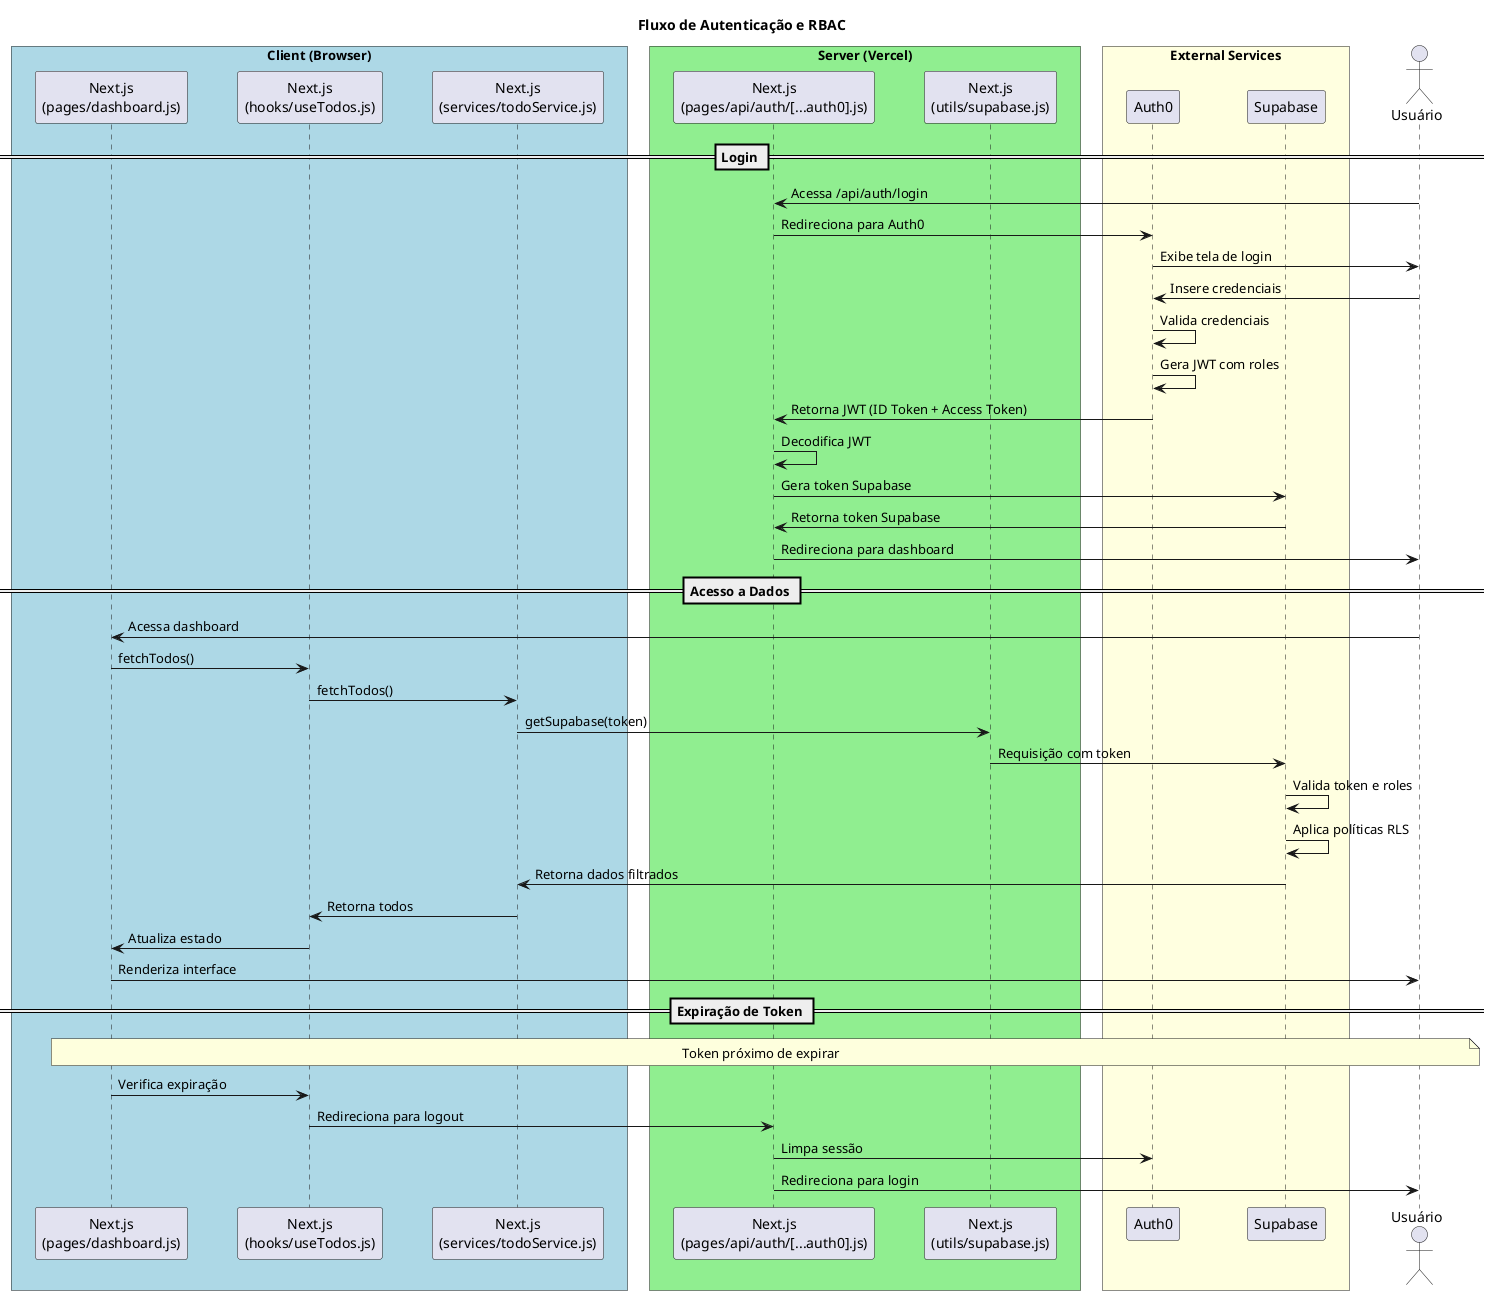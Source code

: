 @startuml
title Fluxo de Autenticação e RBAC

skinparam ParticipantPadding 20
skinparam BoxPadding 10

box "Client (Browser)" #LightBlue
    participant "Next.js\n(pages/dashboard.js)" as Dashboard
    participant "Next.js\n(hooks/useTodos.js)" as UseTodos
    participant "Next.js\n(services/todoService.js)" as TodoService
end box

box "Server (Vercel)" #LightGreen
    participant "Next.js\n(pages/api/auth/[...auth0].js)" as Auth0Handler
    participant "Next.js\n(utils/supabase.js)" as SupabaseClient
end box

box "External Services" #LightYellow
    participant "Auth0" as Auth0
    participant "Supabase" as Supabase
end box

actor Usuário

== Login ==
Usuário -> Auth0Handler: Acessa /api/auth/login
Auth0Handler -> Auth0: Redireciona para Auth0
Auth0 -> Usuário: Exibe tela de login
Usuário -> Auth0: Insere credenciais
Auth0 -> Auth0: Valida credenciais
Auth0 -> Auth0: Gera JWT com roles
Auth0 -> Auth0Handler: Retorna JWT (ID Token + Access Token)
Auth0Handler -> Auth0Handler: Decodifica JWT
Auth0Handler -> Supabase: Gera token Supabase
Supabase -> Auth0Handler: Retorna token Supabase
Auth0Handler -> Usuário: Redireciona para dashboard

== Acesso a Dados ==
Usuário -> Dashboard: Acessa dashboard
Dashboard -> UseTodos: fetchTodos()
UseTodos -> TodoService: fetchTodos()
TodoService -> SupabaseClient: getSupabase(token)
SupabaseClient -> Supabase: Requisição com token
Supabase -> Supabase: Valida token e roles
Supabase -> Supabase: Aplica políticas RLS
Supabase -> TodoService: Retorna dados filtrados
TodoService -> UseTodos: Retorna todos
UseTodos -> Dashboard: Atualiza estado
Dashboard -> Usuário: Renderiza interface

== Expiração de Token ==
Note over Usuário,Dashboard: Token próximo de expirar
Dashboard -> UseTodos: Verifica expiração
UseTodos -> Auth0Handler: Redireciona para logout
Auth0Handler -> Auth0: Limpa sessão
Auth0Handler -> Usuário: Redireciona para login

@enduml 